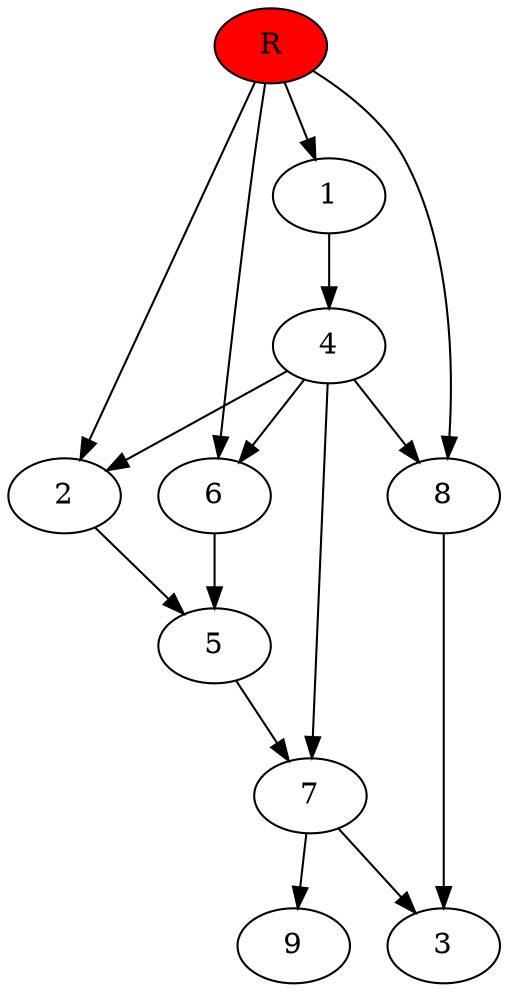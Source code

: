 digraph prb22344 {
	1
	2
	3
	4
	5
	6
	7
	8
	R [fillcolor="#ff0000" style=filled]
	1 -> 4
	2 -> 5
	4 -> 2
	4 -> 6
	4 -> 7
	4 -> 8
	5 -> 7
	6 -> 5
	7 -> 3
	7 -> 9
	8 -> 3
	R -> 1
	R -> 2
	R -> 6
	R -> 8
}
